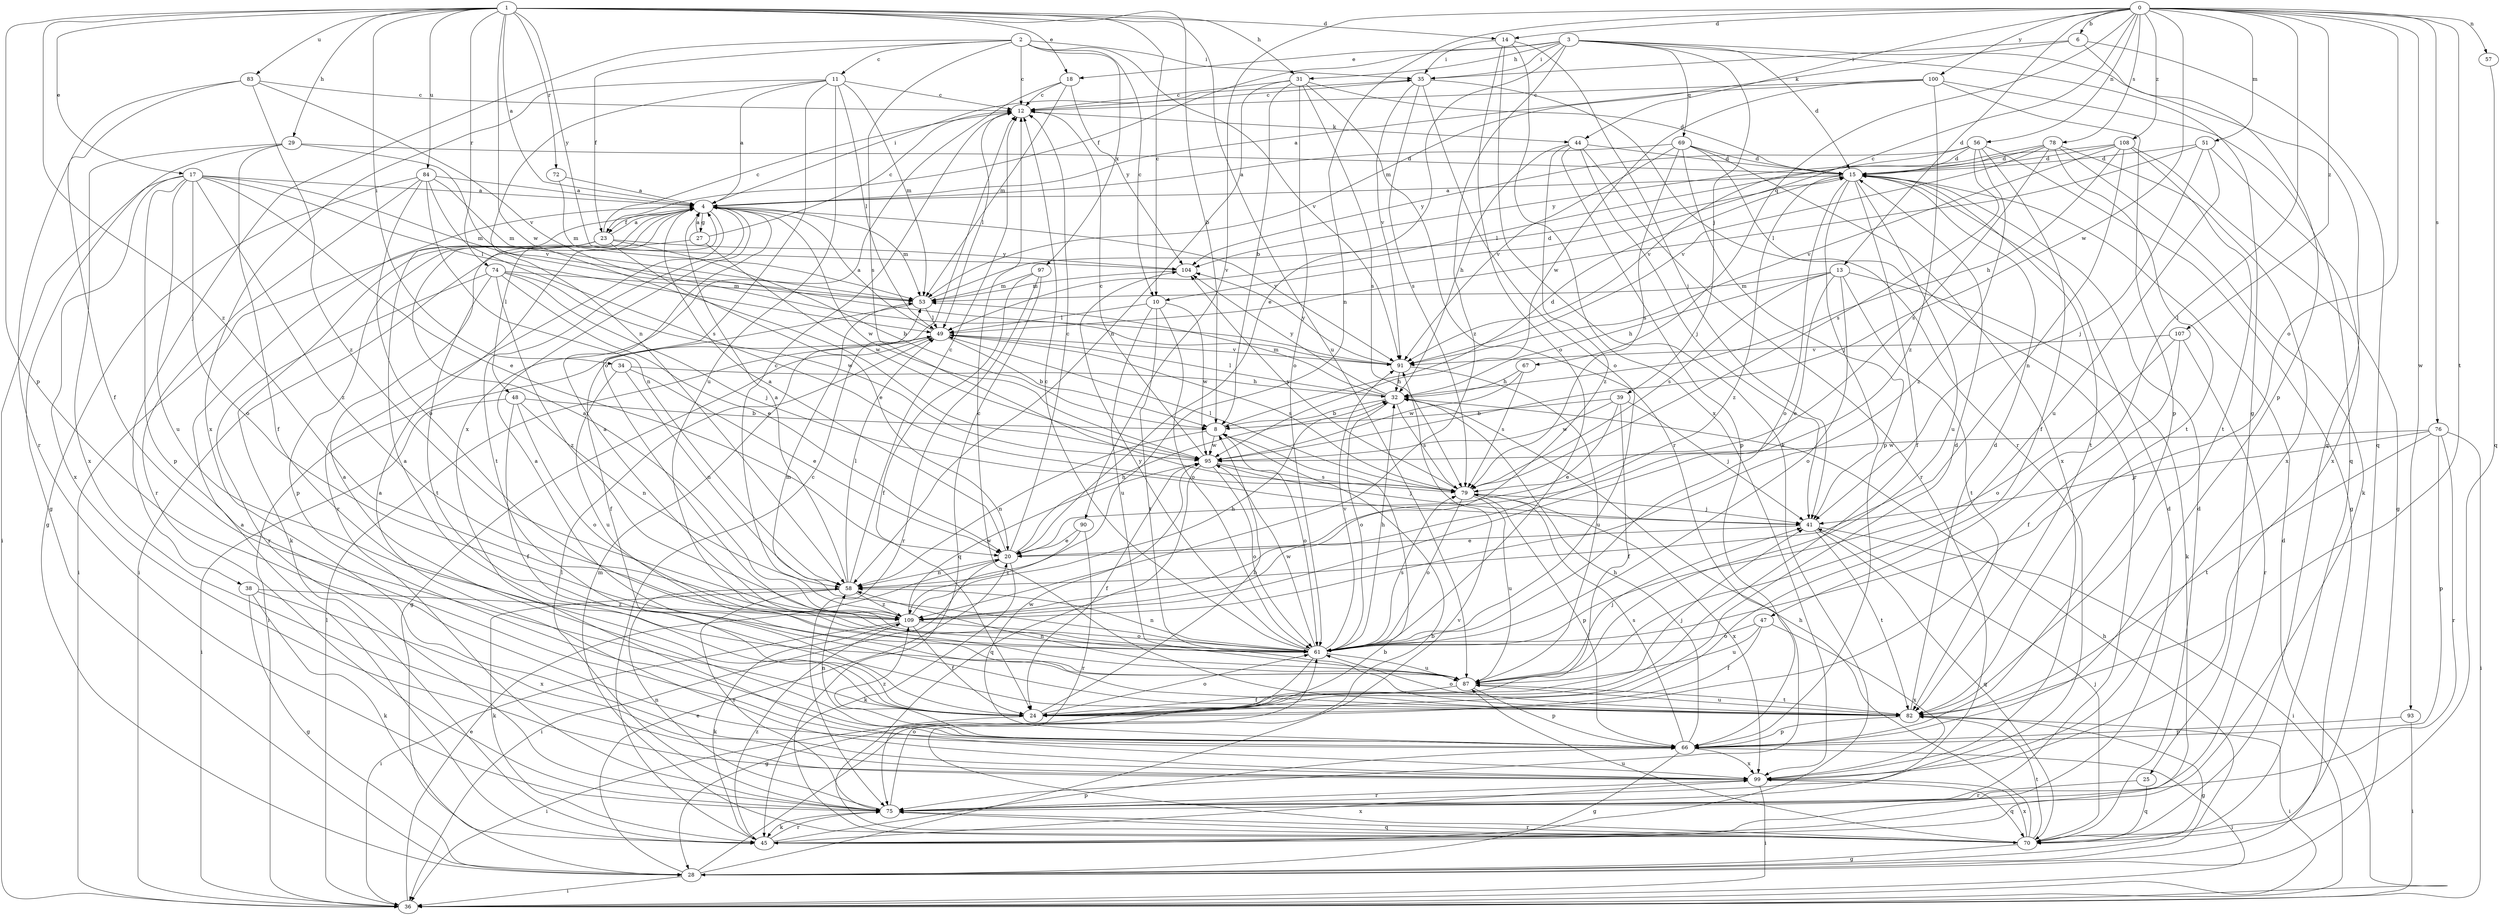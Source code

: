 strict digraph  {
0;
1;
2;
3;
4;
6;
8;
10;
11;
12;
13;
14;
15;
17;
18;
20;
23;
24;
25;
27;
28;
29;
31;
32;
34;
35;
36;
38;
39;
41;
44;
45;
47;
48;
49;
51;
53;
56;
57;
58;
61;
66;
67;
69;
70;
72;
74;
75;
76;
78;
79;
82;
83;
84;
87;
90;
91;
93;
95;
97;
99;
100;
104;
107;
108;
109;
0 -> 6  [label=b];
0 -> 10  [label=c];
0 -> 13  [label=d];
0 -> 14  [label=d];
0 -> 44  [label=k];
0 -> 47  [label=l];
0 -> 51  [label=m];
0 -> 56  [label=n];
0 -> 57  [label=n];
0 -> 58  [label=n];
0 -> 61  [label=o];
0 -> 67  [label=q];
0 -> 76  [label=s];
0 -> 78  [label=s];
0 -> 82  [label=t];
0 -> 90  [label=v];
0 -> 93  [label=w];
0 -> 95  [label=w];
0 -> 100  [label=y];
0 -> 107  [label=z];
0 -> 108  [label=z];
1 -> 4  [label=a];
1 -> 8  [label=b];
1 -> 10  [label=c];
1 -> 14  [label=d];
1 -> 17  [label=e];
1 -> 18  [label=e];
1 -> 29  [label=h];
1 -> 31  [label=h];
1 -> 34  [label=i];
1 -> 66  [label=p];
1 -> 72  [label=r];
1 -> 74  [label=r];
1 -> 83  [label=u];
1 -> 84  [label=u];
1 -> 87  [label=u];
1 -> 95  [label=w];
1 -> 104  [label=y];
1 -> 109  [label=z];
2 -> 10  [label=c];
2 -> 11  [label=c];
2 -> 12  [label=c];
2 -> 23  [label=f];
2 -> 35  [label=i];
2 -> 38  [label=j];
2 -> 79  [label=s];
2 -> 91  [label=v];
2 -> 97  [label=x];
3 -> 15  [label=d];
3 -> 18  [label=e];
3 -> 20  [label=e];
3 -> 23  [label=f];
3 -> 25  [label=g];
3 -> 31  [label=h];
3 -> 35  [label=i];
3 -> 39  [label=j];
3 -> 69  [label=q];
3 -> 70  [label=q];
3 -> 109  [label=z];
4 -> 23  [label=f];
4 -> 27  [label=g];
4 -> 35  [label=i];
4 -> 48  [label=l];
4 -> 53  [label=m];
4 -> 75  [label=r];
4 -> 82  [label=t];
4 -> 91  [label=v];
4 -> 95  [label=w];
6 -> 35  [label=i];
6 -> 53  [label=m];
6 -> 66  [label=p];
6 -> 70  [label=q];
8 -> 15  [label=d];
8 -> 58  [label=n];
8 -> 61  [label=o];
8 -> 95  [label=w];
10 -> 49  [label=l];
10 -> 61  [label=o];
10 -> 82  [label=t];
10 -> 87  [label=u];
10 -> 95  [label=w];
11 -> 4  [label=a];
11 -> 12  [label=c];
11 -> 49  [label=l];
11 -> 53  [label=m];
11 -> 58  [label=n];
11 -> 61  [label=o];
11 -> 87  [label=u];
11 -> 99  [label=x];
12 -> 44  [label=k];
12 -> 49  [label=l];
13 -> 20  [label=e];
13 -> 32  [label=h];
13 -> 45  [label=k];
13 -> 53  [label=m];
13 -> 61  [label=o];
13 -> 79  [label=s];
13 -> 82  [label=t];
14 -> 35  [label=i];
14 -> 41  [label=j];
14 -> 45  [label=k];
14 -> 61  [label=o];
14 -> 99  [label=x];
15 -> 4  [label=a];
15 -> 24  [label=f];
15 -> 41  [label=j];
15 -> 61  [label=o];
15 -> 82  [label=t];
15 -> 87  [label=u];
15 -> 109  [label=z];
17 -> 4  [label=a];
17 -> 20  [label=e];
17 -> 36  [label=i];
17 -> 49  [label=l];
17 -> 53  [label=m];
17 -> 61  [label=o];
17 -> 66  [label=p];
17 -> 87  [label=u];
17 -> 99  [label=x];
17 -> 109  [label=z];
18 -> 12  [label=c];
18 -> 53  [label=m];
18 -> 99  [label=x];
18 -> 104  [label=y];
20 -> 4  [label=a];
20 -> 12  [label=c];
20 -> 32  [label=h];
20 -> 36  [label=i];
20 -> 45  [label=k];
20 -> 58  [label=n];
23 -> 4  [label=a];
23 -> 8  [label=b];
23 -> 12  [label=c];
23 -> 20  [label=e];
23 -> 36  [label=i];
23 -> 45  [label=k];
23 -> 66  [label=p];
23 -> 104  [label=y];
24 -> 4  [label=a];
24 -> 8  [label=b];
24 -> 15  [label=d];
24 -> 36  [label=i];
24 -> 41  [label=j];
24 -> 61  [label=o];
25 -> 70  [label=q];
25 -> 75  [label=r];
27 -> 4  [label=a];
27 -> 12  [label=c];
27 -> 36  [label=i];
27 -> 95  [label=w];
28 -> 8  [label=b];
28 -> 20  [label=e];
28 -> 32  [label=h];
28 -> 36  [label=i];
28 -> 91  [label=v];
29 -> 15  [label=d];
29 -> 24  [label=f];
29 -> 28  [label=g];
29 -> 91  [label=v];
29 -> 99  [label=x];
31 -> 8  [label=b];
31 -> 12  [label=c];
31 -> 15  [label=d];
31 -> 58  [label=n];
31 -> 61  [label=o];
31 -> 75  [label=r];
31 -> 79  [label=s];
32 -> 8  [label=b];
32 -> 49  [label=l];
32 -> 53  [label=m];
32 -> 61  [label=o];
32 -> 79  [label=s];
32 -> 104  [label=y];
34 -> 20  [label=e];
34 -> 32  [label=h];
34 -> 58  [label=n];
34 -> 87  [label=u];
35 -> 12  [label=c];
35 -> 61  [label=o];
35 -> 75  [label=r];
35 -> 79  [label=s];
35 -> 91  [label=v];
36 -> 15  [label=d];
36 -> 20  [label=e];
36 -> 49  [label=l];
38 -> 28  [label=g];
38 -> 45  [label=k];
38 -> 99  [label=x];
38 -> 109  [label=z];
39 -> 8  [label=b];
39 -> 20  [label=e];
39 -> 24  [label=f];
39 -> 41  [label=j];
39 -> 95  [label=w];
41 -> 20  [label=e];
41 -> 36  [label=i];
41 -> 70  [label=q];
41 -> 82  [label=t];
44 -> 15  [label=d];
44 -> 32  [label=h];
44 -> 41  [label=j];
44 -> 66  [label=p];
44 -> 75  [label=r];
44 -> 109  [label=z];
45 -> 4  [label=a];
45 -> 12  [label=c];
45 -> 15  [label=d];
45 -> 66  [label=p];
45 -> 75  [label=r];
45 -> 99  [label=x];
45 -> 109  [label=z];
47 -> 24  [label=f];
47 -> 61  [label=o];
47 -> 87  [label=u];
47 -> 99  [label=x];
48 -> 8  [label=b];
48 -> 24  [label=f];
48 -> 36  [label=i];
48 -> 58  [label=n];
48 -> 61  [label=o];
49 -> 4  [label=a];
49 -> 8  [label=b];
49 -> 28  [label=g];
49 -> 36  [label=i];
49 -> 79  [label=s];
49 -> 91  [label=v];
51 -> 15  [label=d];
51 -> 41  [label=j];
51 -> 49  [label=l];
51 -> 87  [label=u];
51 -> 99  [label=x];
53 -> 15  [label=d];
53 -> 24  [label=f];
53 -> 49  [label=l];
56 -> 15  [label=d];
56 -> 24  [label=f];
56 -> 28  [label=g];
56 -> 79  [label=s];
56 -> 91  [label=v];
56 -> 104  [label=y];
56 -> 109  [label=z];
57 -> 70  [label=q];
58 -> 4  [label=a];
58 -> 12  [label=c];
58 -> 45  [label=k];
58 -> 49  [label=l];
58 -> 75  [label=r];
58 -> 109  [label=z];
61 -> 4  [label=a];
61 -> 12  [label=c];
61 -> 28  [label=g];
61 -> 32  [label=h];
61 -> 53  [label=m];
61 -> 58  [label=n];
61 -> 79  [label=s];
61 -> 87  [label=u];
61 -> 91  [label=v];
61 -> 95  [label=w];
61 -> 104  [label=y];
66 -> 4  [label=a];
66 -> 28  [label=g];
66 -> 32  [label=h];
66 -> 36  [label=i];
66 -> 58  [label=n];
66 -> 79  [label=s];
66 -> 95  [label=w];
66 -> 99  [label=x];
66 -> 109  [label=z];
67 -> 32  [label=h];
67 -> 79  [label=s];
67 -> 95  [label=w];
69 -> 4  [label=a];
69 -> 15  [label=d];
69 -> 66  [label=p];
69 -> 75  [label=r];
69 -> 79  [label=s];
69 -> 91  [label=v];
69 -> 99  [label=x];
70 -> 8  [label=b];
70 -> 15  [label=d];
70 -> 28  [label=g];
70 -> 32  [label=h];
70 -> 41  [label=j];
70 -> 53  [label=m];
70 -> 75  [label=r];
70 -> 82  [label=t];
70 -> 87  [label=u];
70 -> 99  [label=x];
72 -> 4  [label=a];
72 -> 53  [label=m];
74 -> 20  [label=e];
74 -> 41  [label=j];
74 -> 53  [label=m];
74 -> 75  [label=r];
74 -> 82  [label=t];
74 -> 95  [label=w];
74 -> 109  [label=z];
75 -> 45  [label=k];
75 -> 49  [label=l];
75 -> 58  [label=n];
75 -> 61  [label=o];
75 -> 70  [label=q];
76 -> 36  [label=i];
76 -> 41  [label=j];
76 -> 66  [label=p];
76 -> 75  [label=r];
76 -> 82  [label=t];
76 -> 95  [label=w];
78 -> 15  [label=d];
78 -> 45  [label=k];
78 -> 79  [label=s];
78 -> 82  [label=t];
78 -> 91  [label=v];
78 -> 99  [label=x];
78 -> 104  [label=y];
79 -> 41  [label=j];
79 -> 49  [label=l];
79 -> 61  [label=o];
79 -> 66  [label=p];
79 -> 87  [label=u];
79 -> 99  [label=x];
79 -> 104  [label=y];
82 -> 4  [label=a];
82 -> 12  [label=c];
82 -> 15  [label=d];
82 -> 28  [label=g];
82 -> 36  [label=i];
82 -> 61  [label=o];
82 -> 66  [label=p];
82 -> 87  [label=u];
83 -> 12  [label=c];
83 -> 24  [label=f];
83 -> 75  [label=r];
83 -> 91  [label=v];
83 -> 109  [label=z];
84 -> 4  [label=a];
84 -> 28  [label=g];
84 -> 53  [label=m];
84 -> 58  [label=n];
84 -> 61  [label=o];
84 -> 75  [label=r];
84 -> 79  [label=s];
87 -> 24  [label=f];
87 -> 41  [label=j];
87 -> 58  [label=n];
87 -> 66  [label=p];
87 -> 82  [label=t];
90 -> 20  [label=e];
90 -> 75  [label=r];
90 -> 109  [label=z];
91 -> 32  [label=h];
91 -> 87  [label=u];
91 -> 104  [label=y];
93 -> 36  [label=i];
93 -> 66  [label=p];
95 -> 12  [label=c];
95 -> 24  [label=f];
95 -> 41  [label=j];
95 -> 61  [label=o];
95 -> 70  [label=q];
95 -> 79  [label=s];
97 -> 24  [label=f];
97 -> 53  [label=m];
97 -> 70  [label=q];
97 -> 75  [label=r];
99 -> 4  [label=a];
99 -> 36  [label=i];
99 -> 70  [label=q];
99 -> 75  [label=r];
100 -> 4  [label=a];
100 -> 12  [label=c];
100 -> 66  [label=p];
100 -> 70  [label=q];
100 -> 95  [label=w];
100 -> 109  [label=z];
104 -> 53  [label=m];
107 -> 24  [label=f];
107 -> 61  [label=o];
107 -> 75  [label=r];
107 -> 91  [label=v];
108 -> 15  [label=d];
108 -> 28  [label=g];
108 -> 32  [label=h];
108 -> 49  [label=l];
108 -> 58  [label=n];
108 -> 82  [label=t];
108 -> 91  [label=v];
109 -> 4  [label=a];
109 -> 12  [label=c];
109 -> 24  [label=f];
109 -> 32  [label=h];
109 -> 36  [label=i];
109 -> 45  [label=k];
109 -> 61  [label=o];
109 -> 95  [label=w];
}

